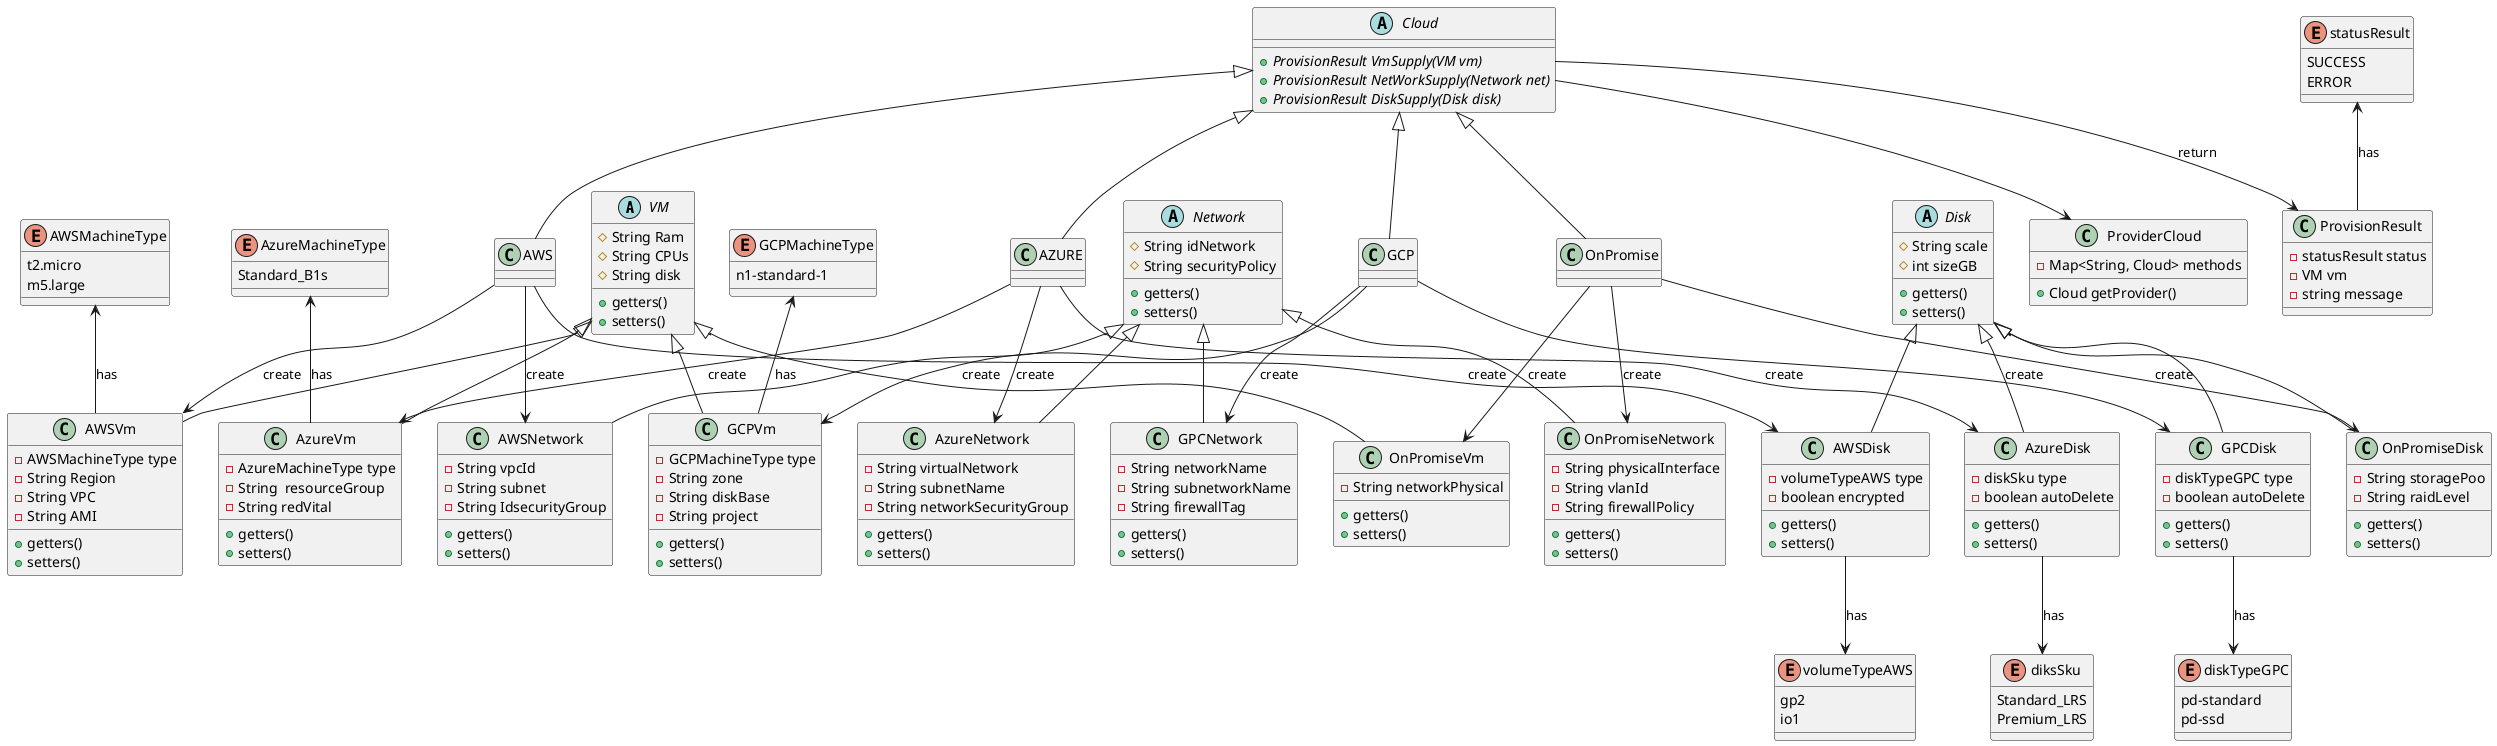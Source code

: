 @startuml cloud-factory

'------------- familias 1 virtualMachine ------------
abstract class VM {
# String Ram
# String CPUs
# String disk

+ getters()
+ setters()
}

class AWSVm {
- AWSMachineType type
- String Region
- String VPC
- String AMI
+ getters()
+ setters()
}
class AzureVm{
- AzureMachineType type
- String  resourceGroup
- String redVital
+ getters()
+ setters()
}
class GCPVm{
- GCPMachineType type
- String zone
- String diskBase
- String project
+ getters()
+ setters()
}
class OnPromiseVm{
    - String networkPhysical
    + getters()
    + setters()
}

enum AWSMachineType{
    t2.micro 
    m5.large
}
enum AzureMachineType {
    Standard_B1s
}
enum GCPMachineType {
    n1-standard-1
}

'------------- Familia 2 Network ---------------

abstract class Network {
    # String idNetwork
    # String securityPolicy
    + getters()
    + setters()
}

class AWSNetwork {
    - String vpcId
    - String subnet
    - String IdsecurityGroup
    + getters()
    + setters()
}

class AzureNetwork {
    - String virtualNetwork
    - String subnetName
    - String networkSecurityGroup
    + getters()
    + setters()
}

class GPCNetwork {
    - String networkName
    - String subnetworkName
    - String firewallTag
    + getters()
    + setters()
}

class OnPromiseNetwork {
    - String physicalInterface
    - String vlanId
    - String firewallPolicy
    + getters()
    + setters()
}
'-----------------------------------------------


'------------- Familia 3 Disk ------------------
abstract class Disk {
    # String scale
    # int sizeGB
    + getters()
    + setters()
}

class AWSDisk {
    - volumeTypeAWS type
    - boolean encrypted
    + getters()
    + setters()
}

class AzureDisk {
    - diskSku type
    - boolean autoDelete
    + getters()
    + setters()
}

class GPCDisk {
    - diskTypeGPC type
    - boolean autoDelete
    + getters()
    + setters()
}

class OnPromiseDisk{
    - String storagePoo
    - String raidLevel
    + getters()
    + setters()
}

enum volumeTypeAWS {
    gp2 
    io1
}

enum diksSku {
    Standard_LRS
    Premium_LRS
}

enum diskTypeGPC {
    pd-standard
    pd-ssd
}

'-----------------------------------------------


'----------------- Fabricas --------------------

abstract class Cloud{
+ {abstract} ProvisionResult VmSupply(VM vm)
+ {abstract} ProvisionResult NetWorkSupply(Network net)
+ {abstract} ProvisionResult DiskSupply(Disk disk)
}

class ProviderCloud {
    - Map<String, Cloud> methods
    + Cloud getProvider()
}

class AWS{}
class AZURE{}
class GCP{}
class OnPromise{}

'-----------------------------------------------

enum statusResult {
    SUCCESS
    ERROR
}

class ProvisionResult {
    - statusResult status
    - VM vm
    - string message
}

' ----------------- Relaciones --------------------

Cloud <|-- AWS
Cloud <|-- GCP
Cloud <|-- AZURE
Cloud <|-- OnPromise

GCP --> GCPVm : create
GCP --> GPCDisk : create
GCP --> GPCNetwork : create

AWS --> AWSVm : create
AWS --> AWSNetwork : create
AWS --> AWSDisk : create

AZURE --> AzureNetwork : create
AZURE --> AzureVm : create
AZURE --> AzureDisk : create

OnPromise --> OnPromiseVm : create 
OnPromise --> OnPromiseDisk : create
OnPromise --> OnPromiseNetwork : create

Cloud --> ProviderCloud

VM <|-- AzureVm
VM <|-- GCPVm
VM <|-- AWSVm
VM <|-- OnPromiseVm

Network <|-- AzureNetwork
Network <|-- AWSNetwork
Network <|-- GPCNetwork
Network <|-- OnPromiseNetwork

Disk <|-- AWSDisk
Disk <|-- OnPromiseDisk
Disk <|-- AzureDisk
Disk <|-- GPCDisk

AzureMachineType <-- AzureVm : has
AWSMachineType <-- AWSVm : has
GCPMachineType <-- GCPVm : has 

AWSDisk --> volumeTypeAWS : has
AzureDisk --> diksSku : has
GPCDisk --> diskTypeGPC : has


Cloud --> ProvisionResult: return
statusResult <-- ProvisionResult : has


@enduml